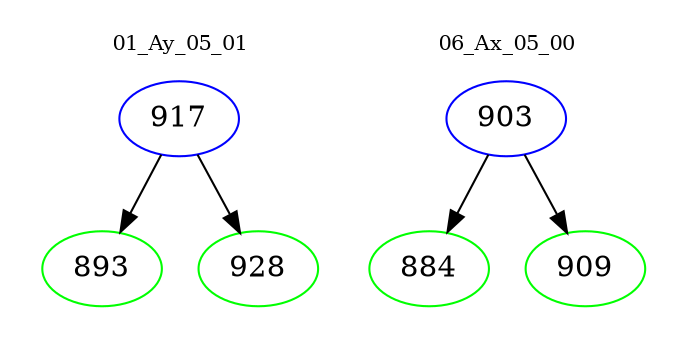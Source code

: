 digraph{
subgraph cluster_0 {
color = white
label = "01_Ay_05_01";
fontsize=10;
T0_917 [label="917", color="blue"]
T0_917 -> T0_893 [color="black"]
T0_893 [label="893", color="green"]
T0_917 -> T0_928 [color="black"]
T0_928 [label="928", color="green"]
}
subgraph cluster_1 {
color = white
label = "06_Ax_05_00";
fontsize=10;
T1_903 [label="903", color="blue"]
T1_903 -> T1_884 [color="black"]
T1_884 [label="884", color="green"]
T1_903 -> T1_909 [color="black"]
T1_909 [label="909", color="green"]
}
}
